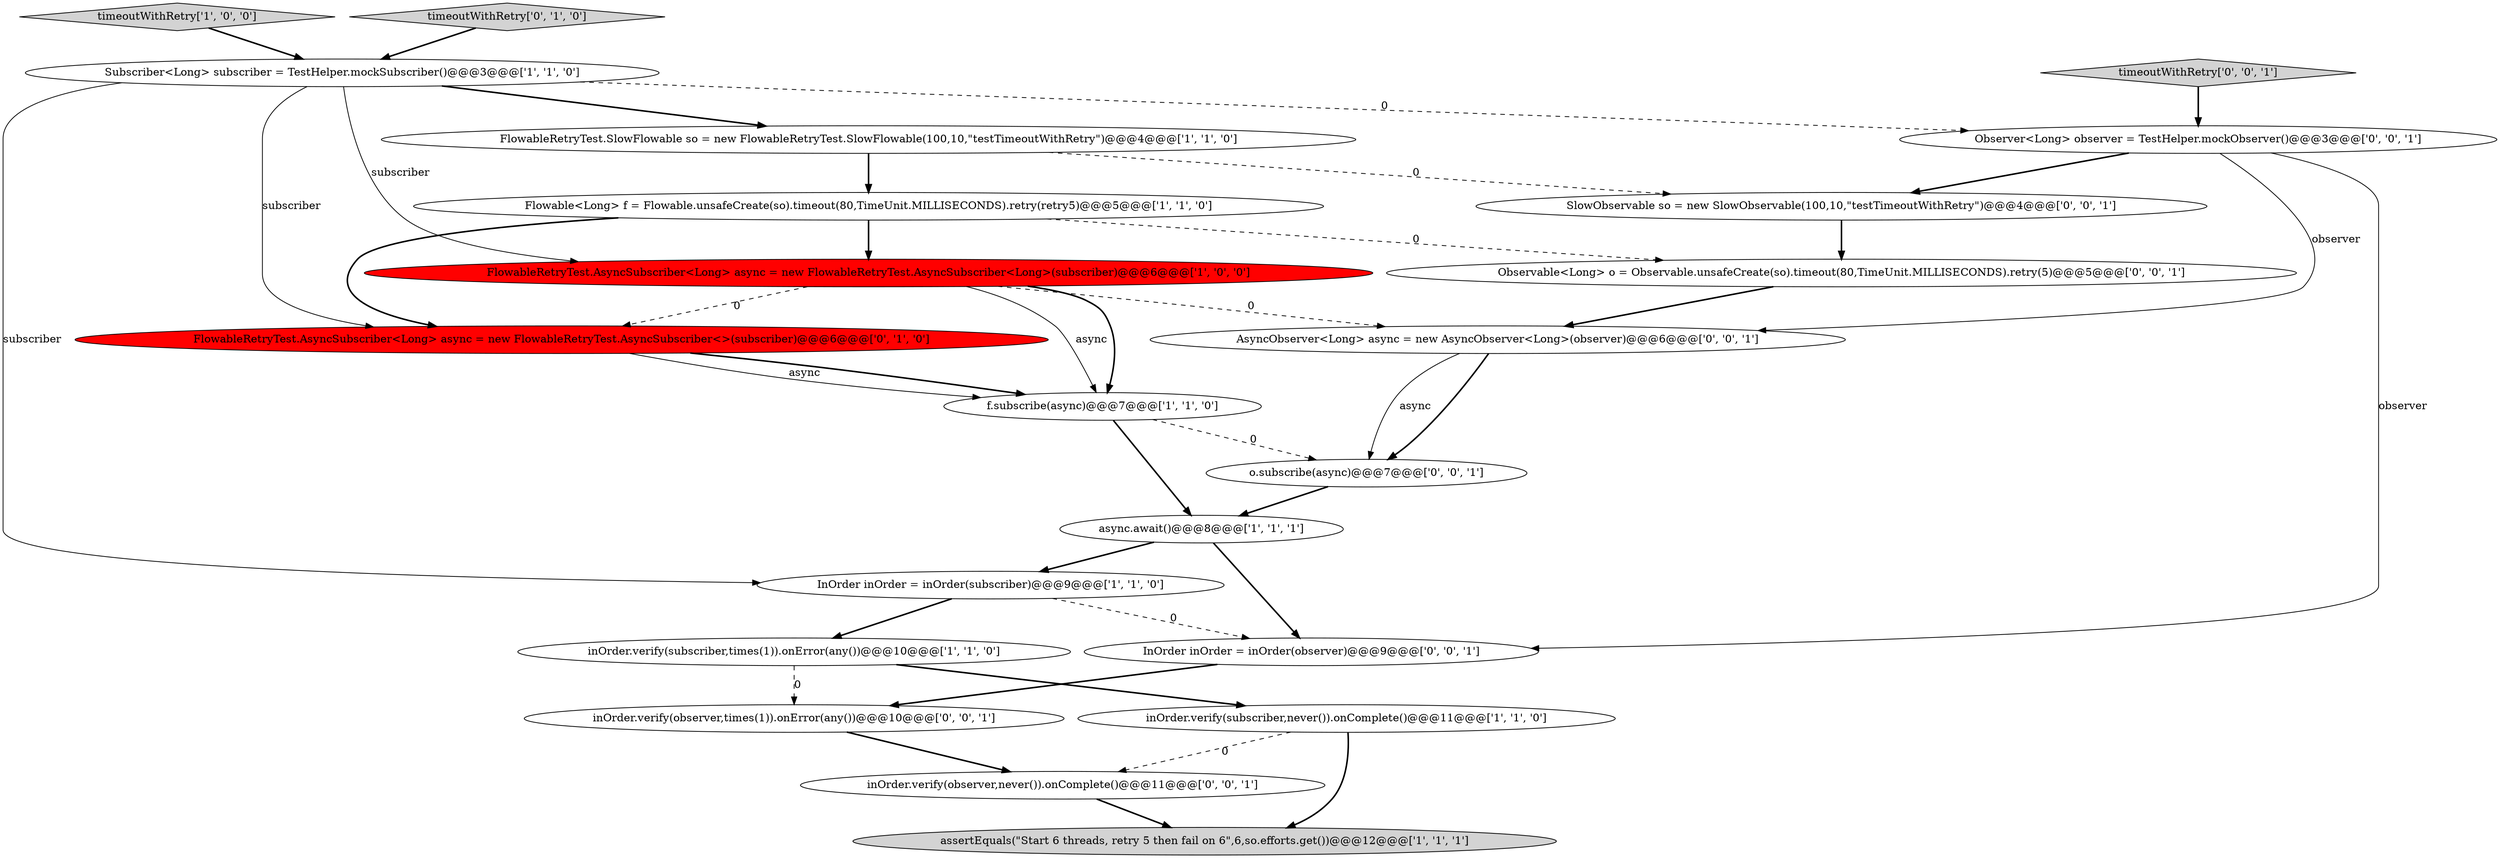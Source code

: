 digraph {
3 [style = filled, label = "Flowable<Long> f = Flowable.unsafeCreate(so).timeout(80,TimeUnit.MILLISECONDS).retry(retry5)@@@5@@@['1', '1', '0']", fillcolor = white, shape = ellipse image = "AAA0AAABBB1BBB"];
1 [style = filled, label = "async.await()@@@8@@@['1', '1', '1']", fillcolor = white, shape = ellipse image = "AAA0AAABBB1BBB"];
7 [style = filled, label = "FlowableRetryTest.AsyncSubscriber<Long> async = new FlowableRetryTest.AsyncSubscriber<Long>(subscriber)@@@6@@@['1', '0', '0']", fillcolor = red, shape = ellipse image = "AAA1AAABBB1BBB"];
20 [style = filled, label = "SlowObservable so = new SlowObservable(100,10,\"testTimeoutWithRetry\")@@@4@@@['0', '0', '1']", fillcolor = white, shape = ellipse image = "AAA0AAABBB3BBB"];
14 [style = filled, label = "Observable<Long> o = Observable.unsafeCreate(so).timeout(80,TimeUnit.MILLISECONDS).retry(5)@@@5@@@['0', '0', '1']", fillcolor = white, shape = ellipse image = "AAA0AAABBB3BBB"];
10 [style = filled, label = "FlowableRetryTest.SlowFlowable so = new FlowableRetryTest.SlowFlowable(100,10,\"testTimeoutWithRetry\")@@@4@@@['1', '1', '0']", fillcolor = white, shape = ellipse image = "AAA0AAABBB1BBB"];
9 [style = filled, label = "timeoutWithRetry['1', '0', '0']", fillcolor = lightgray, shape = diamond image = "AAA0AAABBB1BBB"];
16 [style = filled, label = "InOrder inOrder = inOrder(observer)@@@9@@@['0', '0', '1']", fillcolor = white, shape = ellipse image = "AAA0AAABBB3BBB"];
4 [style = filled, label = "Subscriber<Long> subscriber = TestHelper.mockSubscriber()@@@3@@@['1', '1', '0']", fillcolor = white, shape = ellipse image = "AAA0AAABBB1BBB"];
6 [style = filled, label = "inOrder.verify(subscriber,times(1)).onError(any())@@@10@@@['1', '1', '0']", fillcolor = white, shape = ellipse image = "AAA0AAABBB1BBB"];
17 [style = filled, label = "inOrder.verify(observer,times(1)).onError(any())@@@10@@@['0', '0', '1']", fillcolor = white, shape = ellipse image = "AAA0AAABBB3BBB"];
8 [style = filled, label = "f.subscribe(async)@@@7@@@['1', '1', '0']", fillcolor = white, shape = ellipse image = "AAA0AAABBB1BBB"];
13 [style = filled, label = "o.subscribe(async)@@@7@@@['0', '0', '1']", fillcolor = white, shape = ellipse image = "AAA0AAABBB3BBB"];
2 [style = filled, label = "InOrder inOrder = inOrder(subscriber)@@@9@@@['1', '1', '0']", fillcolor = white, shape = ellipse image = "AAA0AAABBB1BBB"];
21 [style = filled, label = "timeoutWithRetry['0', '0', '1']", fillcolor = lightgray, shape = diamond image = "AAA0AAABBB3BBB"];
0 [style = filled, label = "inOrder.verify(subscriber,never()).onComplete()@@@11@@@['1', '1', '0']", fillcolor = white, shape = ellipse image = "AAA0AAABBB1BBB"];
15 [style = filled, label = "AsyncObserver<Long> async = new AsyncObserver<Long>(observer)@@@6@@@['0', '0', '1']", fillcolor = white, shape = ellipse image = "AAA0AAABBB3BBB"];
11 [style = filled, label = "FlowableRetryTest.AsyncSubscriber<Long> async = new FlowableRetryTest.AsyncSubscriber<>(subscriber)@@@6@@@['0', '1', '0']", fillcolor = red, shape = ellipse image = "AAA1AAABBB2BBB"];
5 [style = filled, label = "assertEquals(\"Start 6 threads, retry 5 then fail on 6\",6,so.efforts.get())@@@12@@@['1', '1', '1']", fillcolor = lightgray, shape = ellipse image = "AAA0AAABBB1BBB"];
19 [style = filled, label = "Observer<Long> observer = TestHelper.mockObserver()@@@3@@@['0', '0', '1']", fillcolor = white, shape = ellipse image = "AAA0AAABBB3BBB"];
18 [style = filled, label = "inOrder.verify(observer,never()).onComplete()@@@11@@@['0', '0', '1']", fillcolor = white, shape = ellipse image = "AAA0AAABBB3BBB"];
12 [style = filled, label = "timeoutWithRetry['0', '1', '0']", fillcolor = lightgray, shape = diamond image = "AAA0AAABBB2BBB"];
4->10 [style = bold, label=""];
15->13 [style = bold, label=""];
21->19 [style = bold, label=""];
4->11 [style = solid, label="subscriber"];
2->6 [style = bold, label=""];
19->20 [style = bold, label=""];
9->4 [style = bold, label=""];
3->11 [style = bold, label=""];
7->11 [style = dashed, label="0"];
10->3 [style = bold, label=""];
19->15 [style = solid, label="observer"];
20->14 [style = bold, label=""];
6->0 [style = bold, label=""];
6->17 [style = dashed, label="0"];
16->17 [style = bold, label=""];
7->8 [style = bold, label=""];
13->1 [style = bold, label=""];
8->13 [style = dashed, label="0"];
11->8 [style = solid, label="async"];
19->16 [style = solid, label="observer"];
8->1 [style = bold, label=""];
12->4 [style = bold, label=""];
3->7 [style = bold, label=""];
4->7 [style = solid, label="subscriber"];
1->16 [style = bold, label=""];
18->5 [style = bold, label=""];
2->16 [style = dashed, label="0"];
4->2 [style = solid, label="subscriber"];
7->15 [style = dashed, label="0"];
0->18 [style = dashed, label="0"];
11->8 [style = bold, label=""];
4->19 [style = dashed, label="0"];
10->20 [style = dashed, label="0"];
14->15 [style = bold, label=""];
1->2 [style = bold, label=""];
3->14 [style = dashed, label="0"];
7->8 [style = solid, label="async"];
17->18 [style = bold, label=""];
15->13 [style = solid, label="async"];
0->5 [style = bold, label=""];
}
